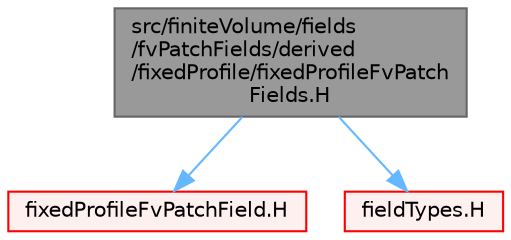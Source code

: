 digraph "src/finiteVolume/fields/fvPatchFields/derived/fixedProfile/fixedProfileFvPatchFields.H"
{
 // LATEX_PDF_SIZE
  bgcolor="transparent";
  edge [fontname=Helvetica,fontsize=10,labelfontname=Helvetica,labelfontsize=10];
  node [fontname=Helvetica,fontsize=10,shape=box,height=0.2,width=0.4];
  Node1 [id="Node000001",label="src/finiteVolume/fields\l/fvPatchFields/derived\l/fixedProfile/fixedProfileFvPatch\lFields.H",height=0.2,width=0.4,color="gray40", fillcolor="grey60", style="filled", fontcolor="black",tooltip=" "];
  Node1 -> Node2 [id="edge1_Node000001_Node000002",color="steelblue1",style="solid",tooltip=" "];
  Node2 [id="Node000002",label="fixedProfileFvPatchField.H",height=0.2,width=0.4,color="red", fillcolor="#FFF0F0", style="filled",URL="$fixedProfileFvPatchField_8H.html",tooltip=" "];
  Node1 -> Node212 [id="edge2_Node000001_Node000212",color="steelblue1",style="solid",tooltip=" "];
  Node212 [id="Node000212",label="fieldTypes.H",height=0.2,width=0.4,color="red", fillcolor="#FFF0F0", style="filled",URL="$fieldTypes_8H.html",tooltip=" "];
}
